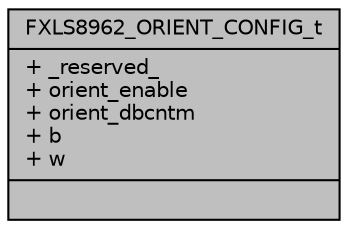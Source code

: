 digraph "FXLS8962_ORIENT_CONFIG_t"
{
  edge [fontname="Helvetica",fontsize="10",labelfontname="Helvetica",labelfontsize="10"];
  node [fontname="Helvetica",fontsize="10",shape=record];
  Node1 [label="{FXLS8962_ORIENT_CONFIG_t\n|+ _reserved_\l+ orient_enable\l+ orient_dbcntm\l+ b\l+ w\l|}",height=0.2,width=0.4,color="black", fillcolor="grey75", style="filled", fontcolor="black"];
}
